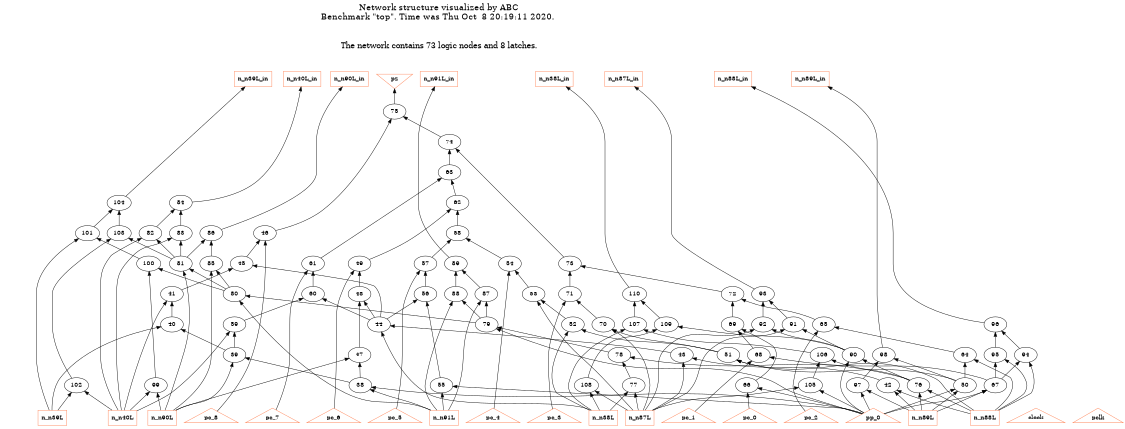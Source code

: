 # Network structure generated by ABC

digraph network {
size = "7.5,10";
center = true;
edge [dir = back];

{
  node [shape = plaintext];
  edge [style = invis];
  LevelTitle1 [label=""];
  LevelTitle2 [label=""];
  Level11 [label = ""];
  Level10 [label = ""];
  Level9 [label = ""];
  Level8 [label = ""];
  Level7 [label = ""];
  Level6 [label = ""];
  Level5 [label = ""];
  Level4 [label = ""];
  Level3 [label = ""];
  Level2 [label = ""];
  Level1 [label = ""];
  Level0 [label = ""];
  LevelTitle1 ->  LevelTitle2 ->  Level11 ->  Level10 ->  Level9 ->  Level8 ->  Level7 ->  Level6 ->  Level5 ->  Level4 ->  Level3 ->  Level2 ->  Level1 ->  Level0;
}

{
  rank = same;
  LevelTitle1;
  title1 [shape=plaintext,
          fontsize=20,
          fontname = "Times-Roman",
          label="Network structure visualized by ABC\nBenchmark \"top\". Time was Thu Oct  8 20:19:11 2020. "
         ];
}

{
  rank = same;
  LevelTitle2;
  title2 [shape=plaintext,
          fontsize=18,
          fontname = "Times-Roman",
          label="The network contains 73 logic nodes and 8 latches.\n"
         ];
}

{
  rank = same;
  Level11;
  Node13 [label = "pz", shape = invtriangle, color = coral, fillcolor = coral];
  Node15 [label = "n_n40L_in", shape = box, color = coral, fillcolor = coral];
  Node18 [label = "n_n90L_in", shape = box, color = coral, fillcolor = coral];
  Node21 [label = "n_n91L_in", shape = box, color = coral, fillcolor = coral];
  Node24 [label = "n_n87L_in", shape = box, color = coral, fillcolor = coral];
  Node27 [label = "n_n88L_in", shape = box, color = coral, fillcolor = coral];
  Node30 [label = "n_n89L_in", shape = box, color = coral, fillcolor = coral];
  Node33 [label = "n_n39L_in", shape = box, color = coral, fillcolor = coral];
  Node36 [label = "n_n38L_in", shape = box, color = coral, fillcolor = coral];
}

{
  rank = same;
  Level10;
  Node75 [label = "75\n", shape = ellipse];
}

{
  rank = same;
  Level9;
  Node74 [label = "74\n", shape = ellipse];
}

{
  rank = same;
  Level8;
  Node63 [label = "63\n", shape = ellipse];
}

{
  rank = same;
  Level7;
  Node62 [label = "62\n", shape = ellipse];
  Node84 [label = "84\n", shape = ellipse];
  Node104 [label = "104\n", shape = ellipse];
}

{
  rank = same;
  Level6;
  Node46 [label = "46\n", shape = ellipse];
  Node58 [label = "58\n", shape = ellipse];
  Node82 [label = "82\n", shape = ellipse];
  Node83 [label = "83\n", shape = ellipse];
  Node86 [label = "86\n", shape = ellipse];
  Node101 [label = "101\n", shape = ellipse];
  Node103 [label = "103\n", shape = ellipse];
}

{
  rank = same;
  Level5;
  Node45 [label = "45\n", shape = ellipse];
  Node49 [label = "49\n", shape = ellipse];
  Node54 [label = "54\n", shape = ellipse];
  Node57 [label = "57\n", shape = ellipse];
  Node61 [label = "61\n", shape = ellipse];
  Node73 [label = "73\n", shape = ellipse];
  Node81 [label = "81\n", shape = ellipse];
  Node85 [label = "85\n", shape = ellipse];
  Node89 [label = "89\n", shape = ellipse];
  Node100 [label = "100\n", shape = ellipse];
}

{
  rank = same;
  Level4;
  Node41 [label = "41\n", shape = ellipse];
  Node48 [label = "48\n", shape = ellipse];
  Node53 [label = "53\n", shape = ellipse];
  Node56 [label = "56\n", shape = ellipse];
  Node60 [label = "60\n", shape = ellipse];
  Node71 [label = "71\n", shape = ellipse];
  Node72 [label = "72\n", shape = ellipse];
  Node80 [label = "80\n", shape = ellipse];
  Node87 [label = "87\n", shape = ellipse];
  Node88 [label = "88\n", shape = ellipse];
  Node93 [label = "93\n", shape = ellipse];
  Node110 [label = "110\n", shape = ellipse];
}

{
  rank = same;
  Level3;
  Node40 [label = "40\n", shape = ellipse];
  Node44 [label = "44\n", shape = ellipse];
  Node52 [label = "52\n", shape = ellipse];
  Node59 [label = "59\n", shape = ellipse];
  Node65 [label = "65\n", shape = ellipse];
  Node69 [label = "69\n", shape = ellipse];
  Node70 [label = "70\n", shape = ellipse];
  Node79 [label = "79\n", shape = ellipse];
  Node91 [label = "91\n", shape = ellipse];
  Node92 [label = "92\n", shape = ellipse];
  Node96 [label = "96\n", shape = ellipse];
  Node107 [label = "107\n", shape = ellipse];
  Node109 [label = "109\n", shape = ellipse];
}

{
  rank = same;
  Level2;
  Node39 [label = "39\n", shape = ellipse];
  Node43 [label = "43\n", shape = ellipse];
  Node47 [label = "47\n", shape = ellipse];
  Node51 [label = "51\n", shape = ellipse];
  Node64 [label = "64\n", shape = ellipse];
  Node68 [label = "68\n", shape = ellipse];
  Node78 [label = "78\n", shape = ellipse];
  Node90 [label = "90\n", shape = ellipse];
  Node94 [label = "94\n", shape = ellipse];
  Node95 [label = "95\n", shape = ellipse];
  Node98 [label = "98\n", shape = ellipse];
  Node106 [label = "106\n", shape = ellipse];
}

{
  rank = same;
  Level1;
  Node38 [label = "38\n", shape = ellipse];
  Node42 [label = "42\n", shape = ellipse];
  Node50 [label = "50\n", shape = ellipse];
  Node55 [label = "55\n", shape = ellipse];
  Node66 [label = "66\n", shape = ellipse];
  Node67 [label = "67\n", shape = ellipse];
  Node76 [label = "76\n", shape = ellipse];
  Node77 [label = "77\n", shape = ellipse];
  Node97 [label = "97\n", shape = ellipse];
  Node99 [label = "99\n", shape = ellipse];
  Node102 [label = "102\n", shape = ellipse];
  Node105 [label = "105\n", shape = ellipse];
  Node108 [label = "108\n", shape = ellipse];
}

{
  rank = same;
  Level0;
  Node1 [label = "clock", shape = triangle, color = coral, fillcolor = coral];
  Node2 [label = "pp_0", shape = triangle, color = coral, fillcolor = coral];
  Node3 [label = "pclk", shape = triangle, color = coral, fillcolor = coral];
  Node4 [label = "pc_8", shape = triangle, color = coral, fillcolor = coral];
  Node5 [label = "pc_7", shape = triangle, color = coral, fillcolor = coral];
  Node6 [label = "pc_6", shape = triangle, color = coral, fillcolor = coral];
  Node7 [label = "pc_5", shape = triangle, color = coral, fillcolor = coral];
  Node8 [label = "pc_4", shape = triangle, color = coral, fillcolor = coral];
  Node9 [label = "pc_3", shape = triangle, color = coral, fillcolor = coral];
  Node10 [label = "pc_2", shape = triangle, color = coral, fillcolor = coral];
  Node11 [label = "pc_1", shape = triangle, color = coral, fillcolor = coral];
  Node12 [label = "pc_0", shape = triangle, color = coral, fillcolor = coral];
  Node16 [label = "n_n40L", shape = box, color = coral, fillcolor = coral];
  Node19 [label = "n_n90L", shape = box, color = coral, fillcolor = coral];
  Node22 [label = "n_n91L", shape = box, color = coral, fillcolor = coral];
  Node25 [label = "n_n87L", shape = box, color = coral, fillcolor = coral];
  Node28 [label = "n_n88L", shape = box, color = coral, fillcolor = coral];
  Node31 [label = "n_n89L", shape = box, color = coral, fillcolor = coral];
  Node34 [label = "n_n39L", shape = box, color = coral, fillcolor = coral];
  Node37 [label = "n_n38L", shape = box, color = coral, fillcolor = coral];
}

title1 -> title2 [style = invis];
title2 -> Node13 [style = invis];
title2 -> Node15 [style = invis];
title2 -> Node18 [style = invis];
title2 -> Node21 [style = invis];
title2 -> Node24 [style = invis];
title2 -> Node27 [style = invis];
title2 -> Node30 [style = invis];
title2 -> Node33 [style = invis];
title2 -> Node36 [style = invis];
Node13 -> Node75 [style = solid];
Node15 -> Node84 [style = solid];
Node18 -> Node86 [style = solid];
Node21 -> Node89 [style = solid];
Node24 -> Node93 [style = solid];
Node27 -> Node96 [style = solid];
Node30 -> Node98 [style = solid];
Node33 -> Node104 [style = solid];
Node36 -> Node110 [style = solid];
Node38 -> Node2 [style = solid];
Node38 -> Node22 [style = solid];
Node39 -> Node19 [style = solid];
Node39 -> Node38 [style = solid];
Node40 -> Node34 [style = solid];
Node40 -> Node39 [style = solid];
Node41 -> Node16 [style = solid];
Node41 -> Node40 [style = solid];
Node42 -> Node28 [style = solid];
Node42 -> Node31 [style = solid];
Node43 -> Node25 [style = solid];
Node43 -> Node42 [style = solid];
Node44 -> Node37 [style = solid];
Node44 -> Node43 [style = solid];
Node45 -> Node41 [style = solid];
Node45 -> Node44 [style = solid];
Node46 -> Node4 [style = solid];
Node46 -> Node45 [style = solid];
Node47 -> Node19 [style = solid];
Node47 -> Node38 [style = solid];
Node48 -> Node44 [style = solid];
Node48 -> Node47 [style = solid];
Node49 -> Node6 [style = solid];
Node49 -> Node48 [style = solid];
Node50 -> Node2 [style = solid];
Node50 -> Node31 [style = solid];
Node51 -> Node28 [style = solid];
Node51 -> Node50 [style = solid];
Node52 -> Node37 [style = solid];
Node52 -> Node51 [style = solid];
Node53 -> Node25 [style = solid];
Node53 -> Node52 [style = solid];
Node54 -> Node8 [style = solid];
Node54 -> Node53 [style = solid];
Node55 -> Node2 [style = solid];
Node55 -> Node22 [style = solid];
Node56 -> Node44 [style = solid];
Node56 -> Node55 [style = solid];
Node57 -> Node7 [style = solid];
Node57 -> Node56 [style = solid];
Node58 -> Node54 [style = solid];
Node58 -> Node57 [style = solid];
Node59 -> Node16 [style = solid];
Node59 -> Node39 [style = solid];
Node60 -> Node44 [style = solid];
Node60 -> Node59 [style = solid];
Node61 -> Node5 [style = solid];
Node61 -> Node60 [style = solid];
Node62 -> Node49 [style = solid];
Node62 -> Node58 [style = solid];
Node63 -> Node61 [style = solid];
Node63 -> Node62 [style = solid];
Node64 -> Node28 [style = solid];
Node64 -> Node50 [style = solid];
Node65 -> Node10 [style = solid];
Node65 -> Node64 [style = solid];
Node66 -> Node2 [style = solid];
Node66 -> Node12 [style = solid];
Node67 -> Node2 [style = solid];
Node67 -> Node31 [style = solid];
Node68 -> Node11 [style = solid];
Node68 -> Node67 [style = solid];
Node69 -> Node66 [style = solid];
Node69 -> Node68 [style = solid];
Node70 -> Node25 [style = solid];
Node70 -> Node51 [style = solid];
Node71 -> Node9 [style = solid];
Node71 -> Node70 [style = solid];
Node72 -> Node65 [style = solid];
Node72 -> Node69 [style = solid];
Node73 -> Node71 [style = solid];
Node73 -> Node72 [style = solid];
Node74 -> Node63 [style = solid];
Node74 -> Node73 [style = solid];
Node75 -> Node46 [style = solid];
Node75 -> Node74 [style = solid];
Node76 -> Node28 [style = solid];
Node76 -> Node31 [style = solid];
Node77 -> Node25 [style = solid];
Node77 -> Node37 [style = solid];
Node78 -> Node76 [style = solid];
Node78 -> Node77 [style = solid];
Node79 -> Node2 [style = solid];
Node79 -> Node78 [style = solid];
Node80 -> Node22 [style = solid];
Node80 -> Node79 [style = solid];
Node81 -> Node19 [style = solid];
Node81 -> Node80 [style = solid];
Node82 -> Node16 [style = solid];
Node82 -> Node81 [style = solid];
Node83 -> Node16 [style = solid];
Node83 -> Node81 [style = solid];
Node84 -> Node82 [style = solid];
Node84 -> Node83 [style = solid];
Node85 -> Node19 [style = solid];
Node85 -> Node80 [style = solid];
Node86 -> Node81 [style = solid];
Node86 -> Node85 [style = solid];
Node87 -> Node22 [style = solid];
Node87 -> Node79 [style = solid];
Node88 -> Node22 [style = solid];
Node88 -> Node79 [style = solid];
Node89 -> Node87 [style = solid];
Node89 -> Node88 [style = solid];
Node90 -> Node2 [style = solid];
Node90 -> Node76 [style = solid];
Node91 -> Node25 [style = solid];
Node91 -> Node90 [style = solid];
Node92 -> Node25 [style = solid];
Node92 -> Node90 [style = solid];
Node93 -> Node91 [style = solid];
Node93 -> Node92 [style = solid];
Node94 -> Node28 [style = solid];
Node94 -> Node67 [style = solid];
Node95 -> Node28 [style = solid];
Node95 -> Node67 [style = solid];
Node96 -> Node94 [style = solid];
Node96 -> Node95 [style = solid];
Node97 -> Node2 [style = solid];
Node97 -> Node31 [style = solid];
Node98 -> Node50 [style = solid];
Node98 -> Node97 [style = solid];
Node99 -> Node16 [style = solid];
Node99 -> Node19 [style = solid];
Node100 -> Node80 [style = solid];
Node100 -> Node99 [style = solid];
Node101 -> Node34 [style = solid];
Node101 -> Node100 [style = solid];
Node102 -> Node16 [style = solid];
Node102 -> Node34 [style = solid];
Node103 -> Node81 [style = solid];
Node103 -> Node102 [style = solid];
Node104 -> Node101 [style = solid];
Node104 -> Node103 [style = solid];
Node105 -> Node2 [style = solid];
Node105 -> Node25 [style = solid];
Node106 -> Node76 [style = solid];
Node106 -> Node105 [style = solid];
Node107 -> Node37 [style = solid];
Node107 -> Node106 [style = solid];
Node108 -> Node25 [style = solid];
Node108 -> Node37 [style = solid];
Node109 -> Node90 [style = solid];
Node109 -> Node108 [style = solid];
Node110 -> Node107 [style = solid];
Node110 -> Node109 [style = solid];
}

